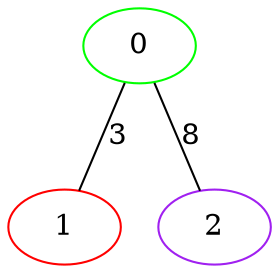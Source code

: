 graph "" {
0 [color=green, weight=2];
1 [color=red, weight=1];
2 [color=purple, weight=4];
0 -- 1  [key=0, label=3];
0 -- 2  [key=0, label=8];
}
